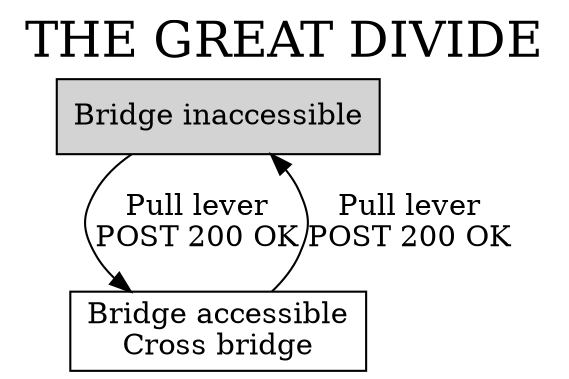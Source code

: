 digraph {
  label="THE GREAT DIVIDE";
  labelloc=t;
  fontsize=24;
  node [shape=box];
  inaccessible [label="Bridge inaccessible",bgcolor="black",style="filled"];
  crossable [label="Bridge accessible\nCross bridge"];
  inaccessible -> crossable [label="Pull lever\nPOST 200 OK"];
  crossable -> inaccessible [label="Pull lever\nPOST 200 OK"];
}
